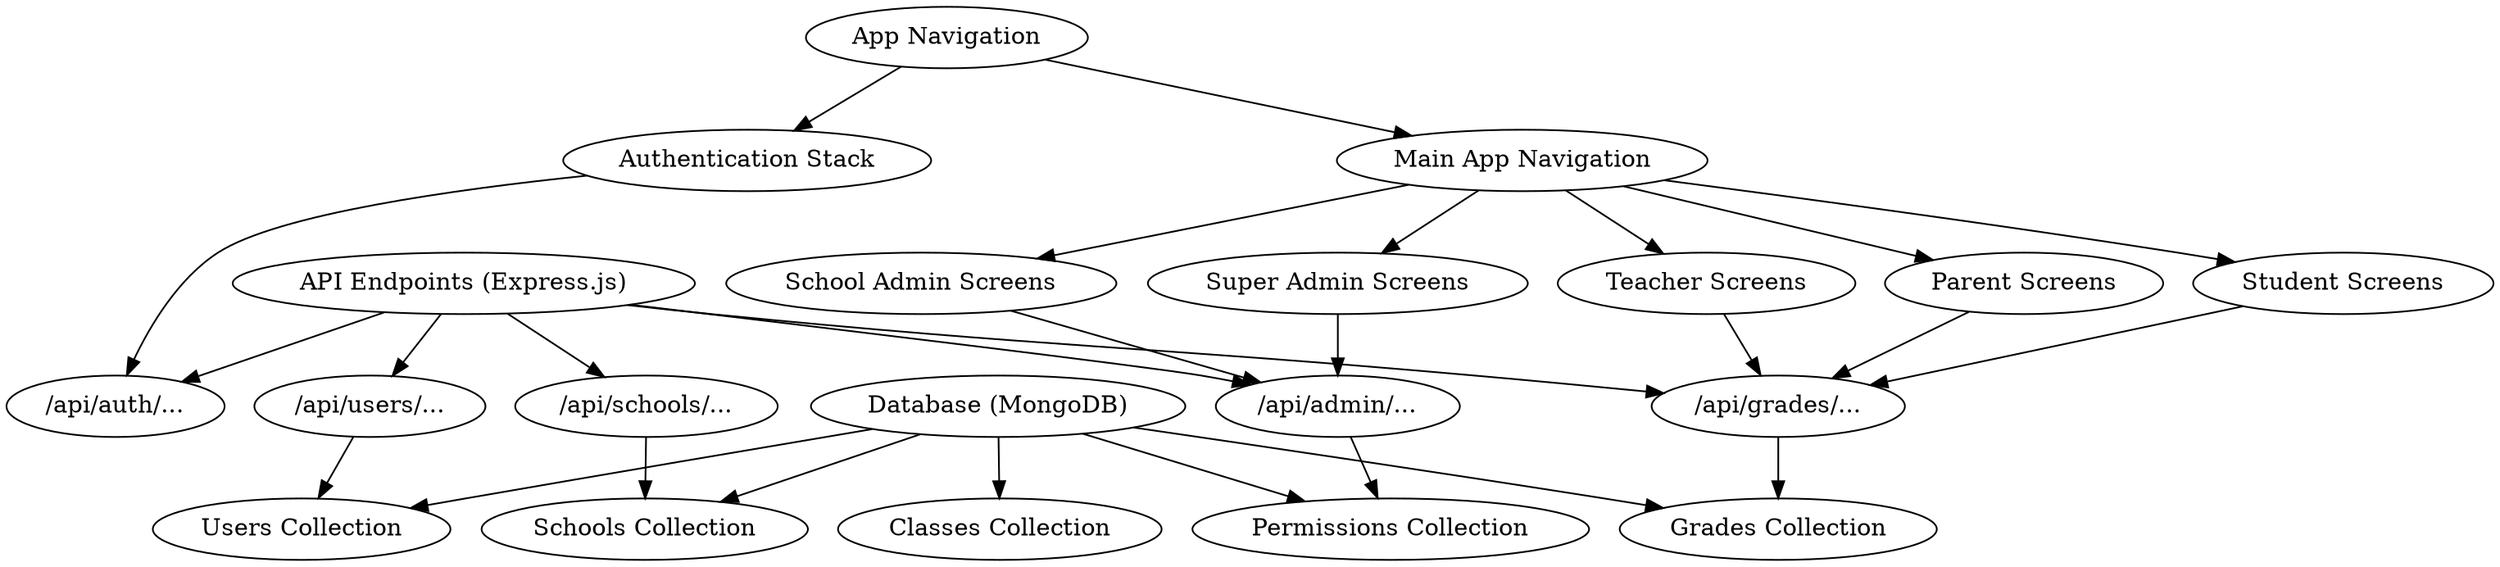 digraph G {
  // Navigation Menus
  root [label="App Navigation"];
  auth [label="Authentication Stack"];
  main [label="Main App Navigation"];
  school_admin [label="School Admin Screens"];
  super_admin [label="Super Admin Screens"];
  student [label="Student Screens"];
  teacher [label="Teacher Screens"];
  parent [label="Parent Screens"];

  // Database Schema
  db [label="Database (MongoDB)"];
  users [label="Users Collection"];
  schools [label="Schools Collection"];
  permissions [label="Permissions Collection"];
  classes [label="Classes Collection"];
  grades [label="Grades Collection"];

  // API Endpoints
  api [label="API Endpoints (Express.js)"];
  auth_api [label="/api/auth/..."];
  user_api [label="/api/users/..."];
  school_api [label="/api/schools/..."];
  admin_api [label="/api/admin/..."];
  grades_api [label="/api/grades/..."];

  // Navigation structure
  root -> auth;
  root -> main;
  main -> school_admin;
  main -> super_admin;
  main -> student;
  main -> teacher;
  main -> parent;

  // Database relations
  db -> users;
  db -> schools;
  db -> permissions;
  db -> classes;
  db -> grades;

  // API connections
  api -> auth_api;
  api -> user_api;
  api -> school_api;
  api -> admin_api;
  api -> grades_api;

  // Link navigation to API & DB
  auth -> auth_api;
  school_admin -> admin_api;
  super_admin -> admin_api;
  student -> grades_api;
  teacher -> grades_api;
  parent -> grades_api;
  user_api -> users;
  school_api -> schools;
  admin_api -> permissions;
  grades_api -> grades;
}

